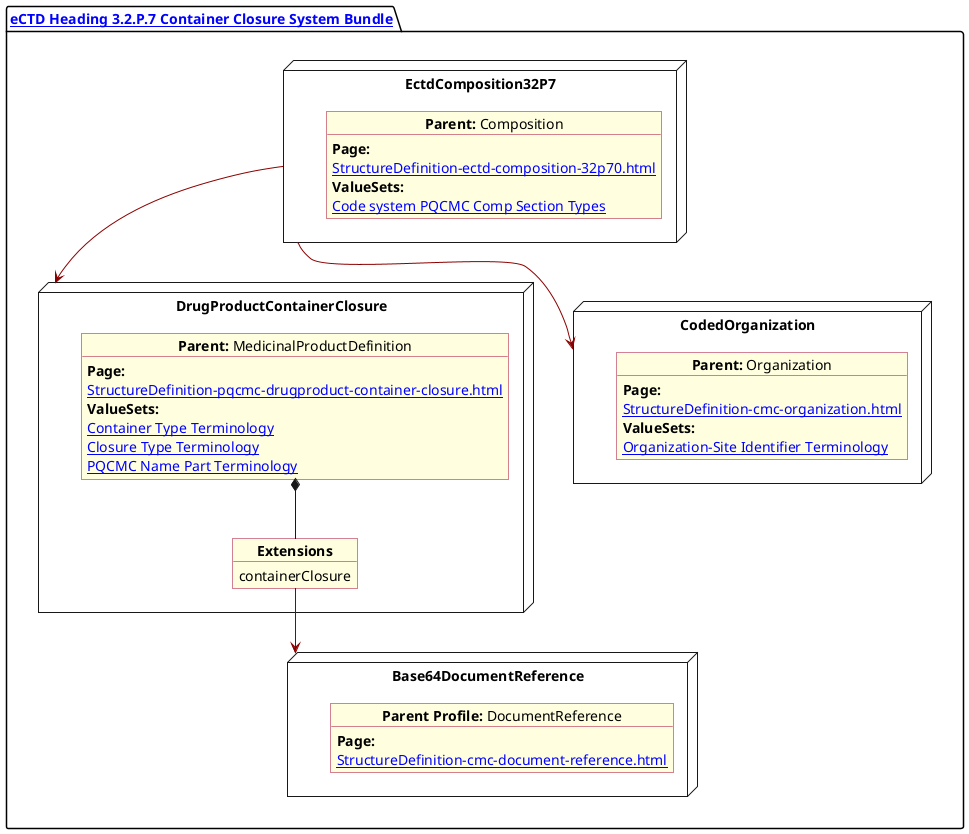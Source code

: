 @startuml ContainerClosure
allowmixing
'Mixed model of use case and object
skinparam svgDimensionStyle false
skinparam ObjectBackgroundColor LightYellow
skinparam ObjectBorderColor #A80036
skinparam activityDiamondBorderColor #A80036
skinparam activityDiamondBackgroundColor lawnGreen
skinparam ClassBorderThickness 4

package "[[StructureDefinition-cmc-ectd-document-32p70.html eCTD Heading 3.2.P.7 Container Closure System Bundle]]" as NODES {

    node "EctdComposition32P7" as N1 {

        object "**Parent:** Composition" as obj1 {
            **Page:**
            [[StructureDefinition-ectd-composition-32p70.html]]
            **ValueSets:**
            [[ValueSet-cmc-comp-section-types-vs.html Code system PQCMC Comp Section Types]]
        }

    }
    node "DrugProductContainerClosure" as N21 {

        object "**Parent:** MedicinalProductDefinition" as obj22 {
            **Page:**
            [[StructureDefinition-pqcmc-drugproduct-container-closure.html]]
            **ValueSets:**
            [[ValueSet-pqcmc-container-type-terminology.html Container Type Terminology]]
            [[ValueSet-pqcmc-closure-type-terminology.html Closure Type Terminology]]
            [[ValueSet-pqcmc-name-part-terminology.html PQCMC Name Part Terminology]]
        }
        object "**Extensions**" as objEx {
            containerClosure
        }
        obj22 *-- objEx
    }
    node "Base64DocumentReference" as NB64 {

        object "**Parent Profile:** DocumentReference" as obj64 {

            **Page:**
            [[StructureDefinition-cmc-document-reference.html]]
        }

    }
    node "CodedOrganization" as NSO {

        object "**Parent:** Organization" as objAu {
            **Page:**
            [[StructureDefinition-cmc-organization.html]]
            **ValueSets:**
            [[ValueSet-pqcmc-org-identifier-type-terminology.html Organization-Site Identifier Terminology]]
        }
    }
}

N1 -[#darkred]-> N21
N1 -[#darkred]-> NSO
objEx -[#darkred]-> NB64
@enduml